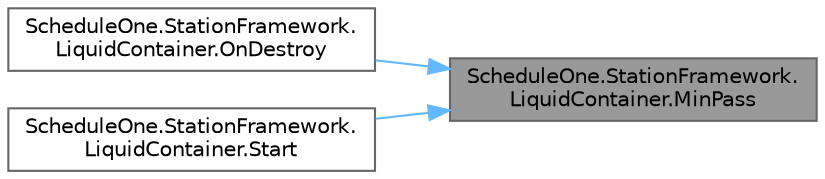 digraph "ScheduleOne.StationFramework.LiquidContainer.MinPass"
{
 // LATEX_PDF_SIZE
  bgcolor="transparent";
  edge [fontname=Helvetica,fontsize=10,labelfontname=Helvetica,labelfontsize=10];
  node [fontname=Helvetica,fontsize=10,shape=box,height=0.2,width=0.4];
  rankdir="RL";
  Node1 [id="Node000001",label="ScheduleOne.StationFramework.\lLiquidContainer.MinPass",height=0.2,width=0.4,color="gray40", fillcolor="grey60", style="filled", fontcolor="black",tooltip=" "];
  Node1 -> Node2 [id="edge1_Node000001_Node000002",dir="back",color="steelblue1",style="solid",tooltip=" "];
  Node2 [id="Node000002",label="ScheduleOne.StationFramework.\lLiquidContainer.OnDestroy",height=0.2,width=0.4,color="grey40", fillcolor="white", style="filled",URL="$class_schedule_one_1_1_station_framework_1_1_liquid_container.html#a50f92274e0475dfe4843aabbb4cc4980",tooltip=" "];
  Node1 -> Node3 [id="edge2_Node000001_Node000003",dir="back",color="steelblue1",style="solid",tooltip=" "];
  Node3 [id="Node000003",label="ScheduleOne.StationFramework.\lLiquidContainer.Start",height=0.2,width=0.4,color="grey40", fillcolor="white", style="filled",URL="$class_schedule_one_1_1_station_framework_1_1_liquid_container.html#addab027fe5a7ff845c5e1c3d00e8aba8",tooltip=" "];
}
